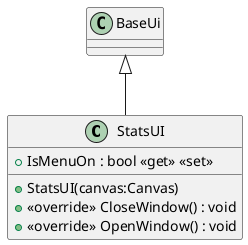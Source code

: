 @startuml
class StatsUI {
    + IsMenuOn : bool <<get>> <<set>>
    + StatsUI(canvas:Canvas)
    + <<override>> CloseWindow() : void
    + <<override>> OpenWindow() : void
}
BaseUi <|-- StatsUI
@enduml

